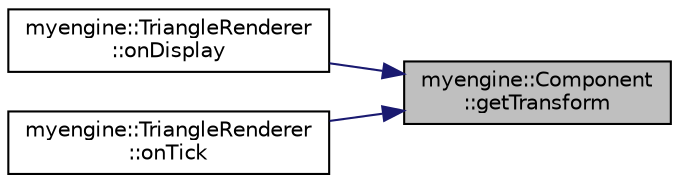 digraph "myengine::Component::getTransform"
{
 // LATEX_PDF_SIZE
  edge [fontname="Helvetica",fontsize="10",labelfontname="Helvetica",labelfontsize="10"];
  node [fontname="Helvetica",fontsize="10",shape=record];
  rankdir="RL";
  Node1 [label="myengine::Component\l::getTransform",height=0.2,width=0.4,color="black", fillcolor="grey75", style="filled", fontcolor="black",tooltip=" "];
  Node1 -> Node2 [dir="back",color="midnightblue",fontsize="10",style="solid",fontname="Helvetica"];
  Node2 [label="myengine::TriangleRenderer\l::onDisplay",height=0.2,width=0.4,color="black", fillcolor="white", style="filled",URL="$structmyengine_1_1_triangle_renderer.html#a6cb4252e76b0c719d3819cc5b6ca86a8",tooltip=" "];
  Node1 -> Node3 [dir="back",color="midnightblue",fontsize="10",style="solid",fontname="Helvetica"];
  Node3 [label="myengine::TriangleRenderer\l::onTick",height=0.2,width=0.4,color="black", fillcolor="white", style="filled",URL="$structmyengine_1_1_triangle_renderer.html#a8772473eb0f65d036220b3f48f45f8ce",tooltip=" "];
}
